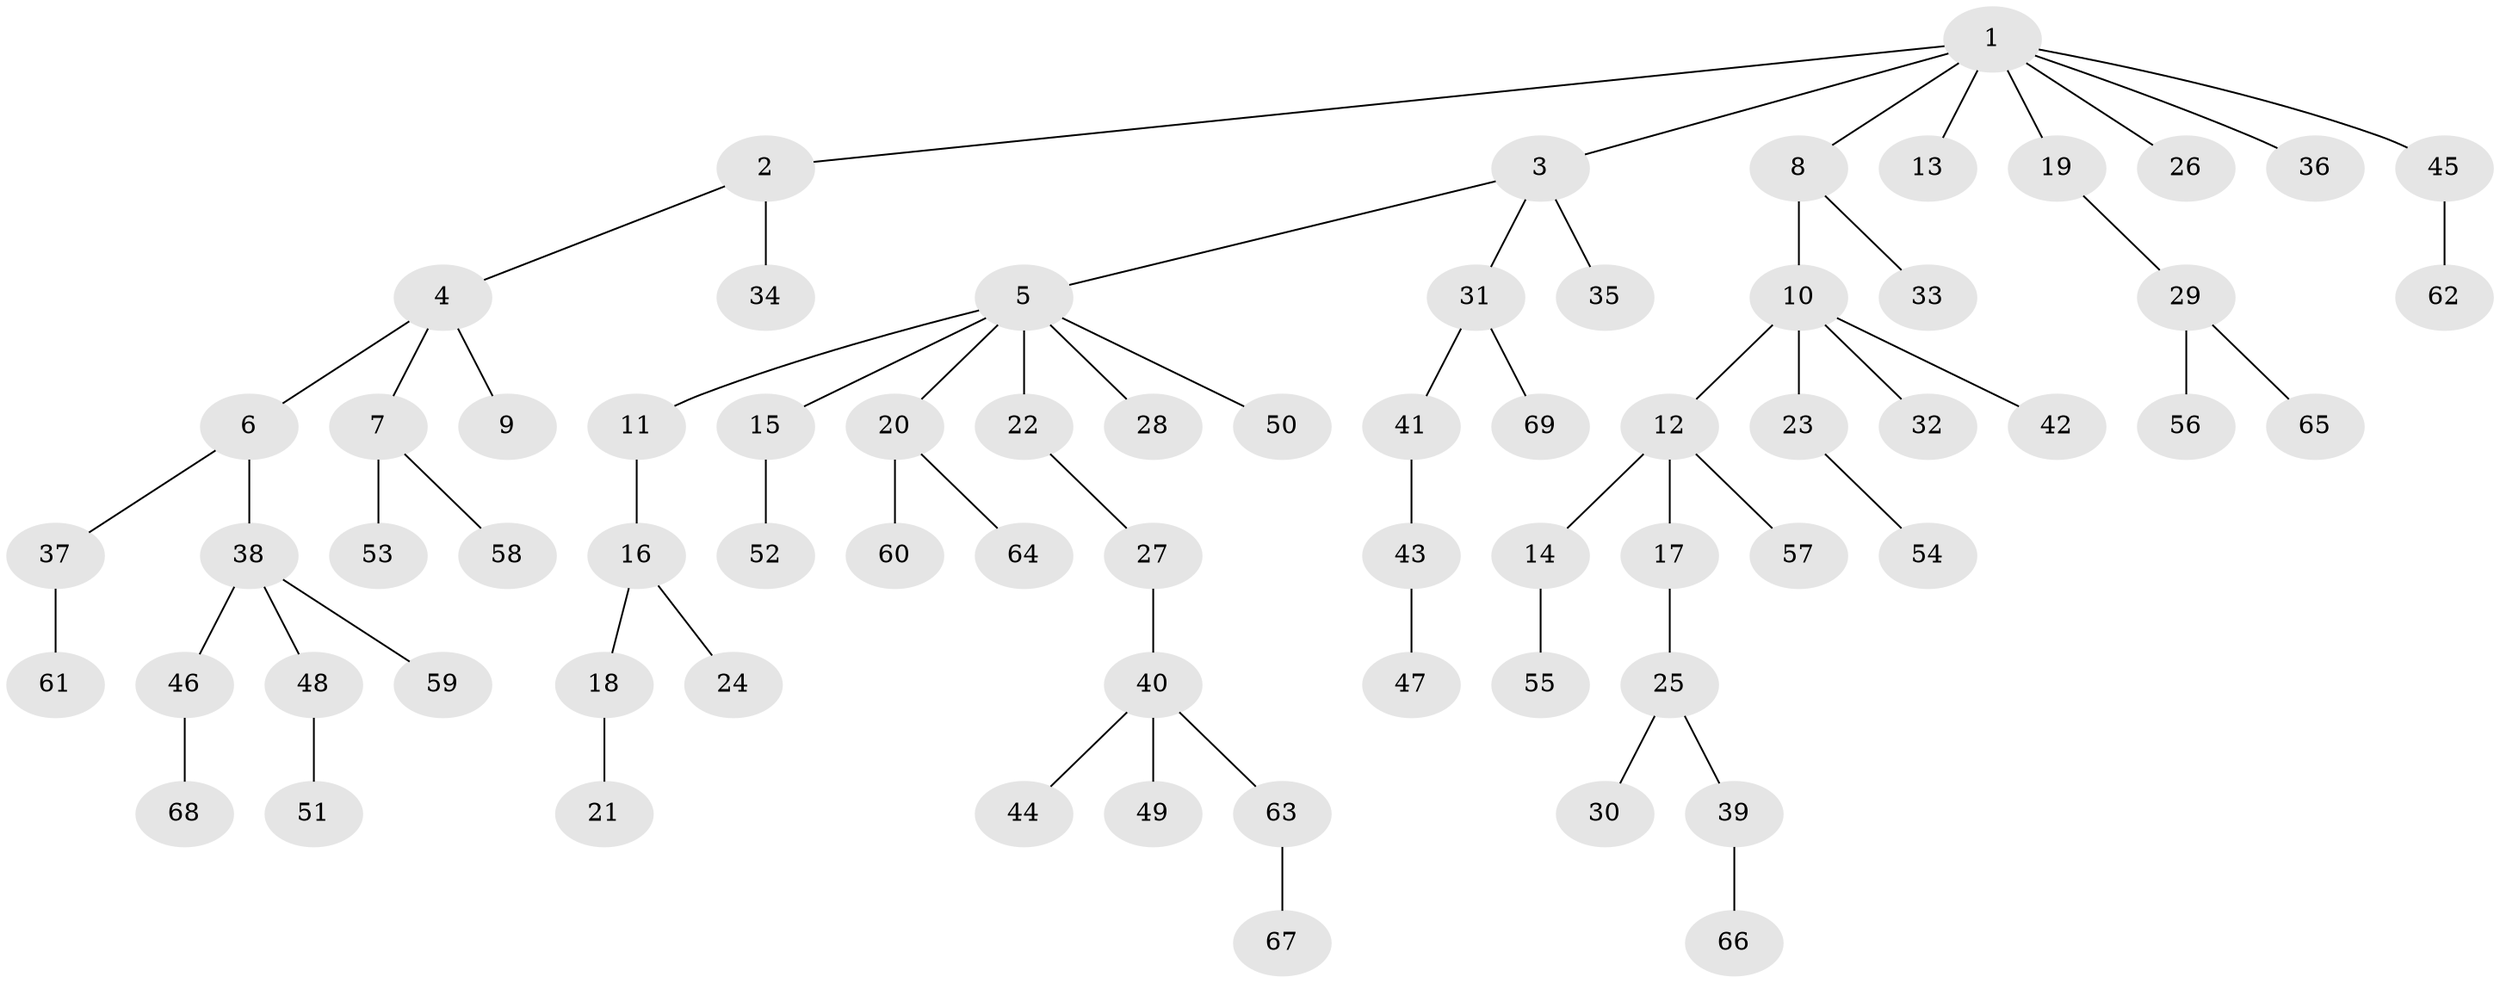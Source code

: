 // coarse degree distribution, {7: 0.043478260869565216, 2: 0.21739130434782608, 3: 0.043478260869565216, 5: 0.021739130434782608, 6: 0.021739130434782608, 1: 0.5869565217391305, 4: 0.06521739130434782}
// Generated by graph-tools (version 1.1) at 2025/42/03/06/25 10:42:05]
// undirected, 69 vertices, 68 edges
graph export_dot {
graph [start="1"]
  node [color=gray90,style=filled];
  1;
  2;
  3;
  4;
  5;
  6;
  7;
  8;
  9;
  10;
  11;
  12;
  13;
  14;
  15;
  16;
  17;
  18;
  19;
  20;
  21;
  22;
  23;
  24;
  25;
  26;
  27;
  28;
  29;
  30;
  31;
  32;
  33;
  34;
  35;
  36;
  37;
  38;
  39;
  40;
  41;
  42;
  43;
  44;
  45;
  46;
  47;
  48;
  49;
  50;
  51;
  52;
  53;
  54;
  55;
  56;
  57;
  58;
  59;
  60;
  61;
  62;
  63;
  64;
  65;
  66;
  67;
  68;
  69;
  1 -- 2;
  1 -- 3;
  1 -- 8;
  1 -- 13;
  1 -- 19;
  1 -- 26;
  1 -- 36;
  1 -- 45;
  2 -- 4;
  2 -- 34;
  3 -- 5;
  3 -- 31;
  3 -- 35;
  4 -- 6;
  4 -- 7;
  4 -- 9;
  5 -- 11;
  5 -- 15;
  5 -- 20;
  5 -- 22;
  5 -- 28;
  5 -- 50;
  6 -- 37;
  6 -- 38;
  7 -- 53;
  7 -- 58;
  8 -- 10;
  8 -- 33;
  10 -- 12;
  10 -- 23;
  10 -- 32;
  10 -- 42;
  11 -- 16;
  12 -- 14;
  12 -- 17;
  12 -- 57;
  14 -- 55;
  15 -- 52;
  16 -- 18;
  16 -- 24;
  17 -- 25;
  18 -- 21;
  19 -- 29;
  20 -- 60;
  20 -- 64;
  22 -- 27;
  23 -- 54;
  25 -- 30;
  25 -- 39;
  27 -- 40;
  29 -- 56;
  29 -- 65;
  31 -- 41;
  31 -- 69;
  37 -- 61;
  38 -- 46;
  38 -- 48;
  38 -- 59;
  39 -- 66;
  40 -- 44;
  40 -- 49;
  40 -- 63;
  41 -- 43;
  43 -- 47;
  45 -- 62;
  46 -- 68;
  48 -- 51;
  63 -- 67;
}
